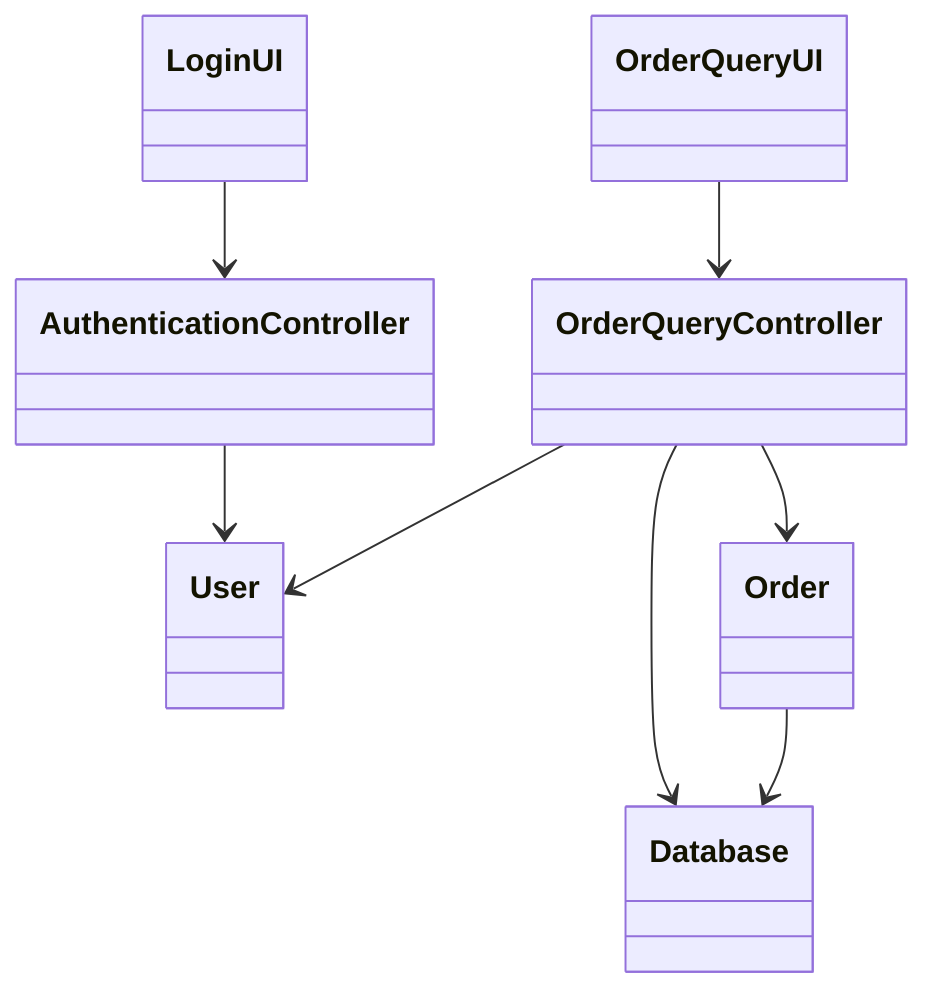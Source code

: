 classDiagram
LoginUI --> AuthenticationController
AuthenticationController --> User
OrderQueryUI --> OrderQueryController
OrderQueryController --> Order
OrderQueryController --> Database
OrderQueryController --> User
Order --> Database